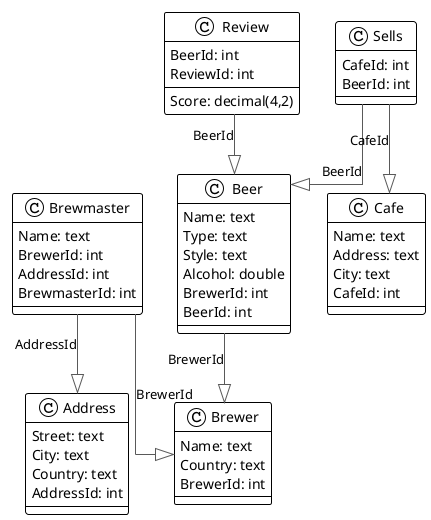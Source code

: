 @startuml

!theme plain
top to bottom direction
skinparam linetype ortho

class Address {
   Street: text
   City: text
   Country: text
   AddressId: int
}
class Beer {
   Name: text
   Type: text
   Style: text
   Alcohol: double
   BrewerId: int
   BeerId: int
}
class Brewer {
   Name: text
   Country: text
   BrewerId: int
}
class Brewmaster {
   Name: text
   BrewerId: int
   AddressId: int
   BrewmasterId: int
}
class Cafe {
   Name: text
   Address: text
   City: text
   CafeId: int
}
class Review {
   BeerId: int
   Score: decimal(4,2)
   ReviewId: int
}
class Sells {
   CafeId: int
   BeerId: int
}

Beer        -[#595959,plain]-^  Brewer     : "BrewerId"
Brewmaster  -[#595959,plain]-^  Address    : "AddressId"
Brewmaster  -[#595959,plain]-^  Brewer     : "BrewerId"
Review      -[#595959,plain]-^  Beer       : "BeerId"
Sells       -[#595959,plain]-^  Beer       : "BeerId"
Sells       -[#595959,plain]-^  Cafe       : "CafeId"
@enduml
